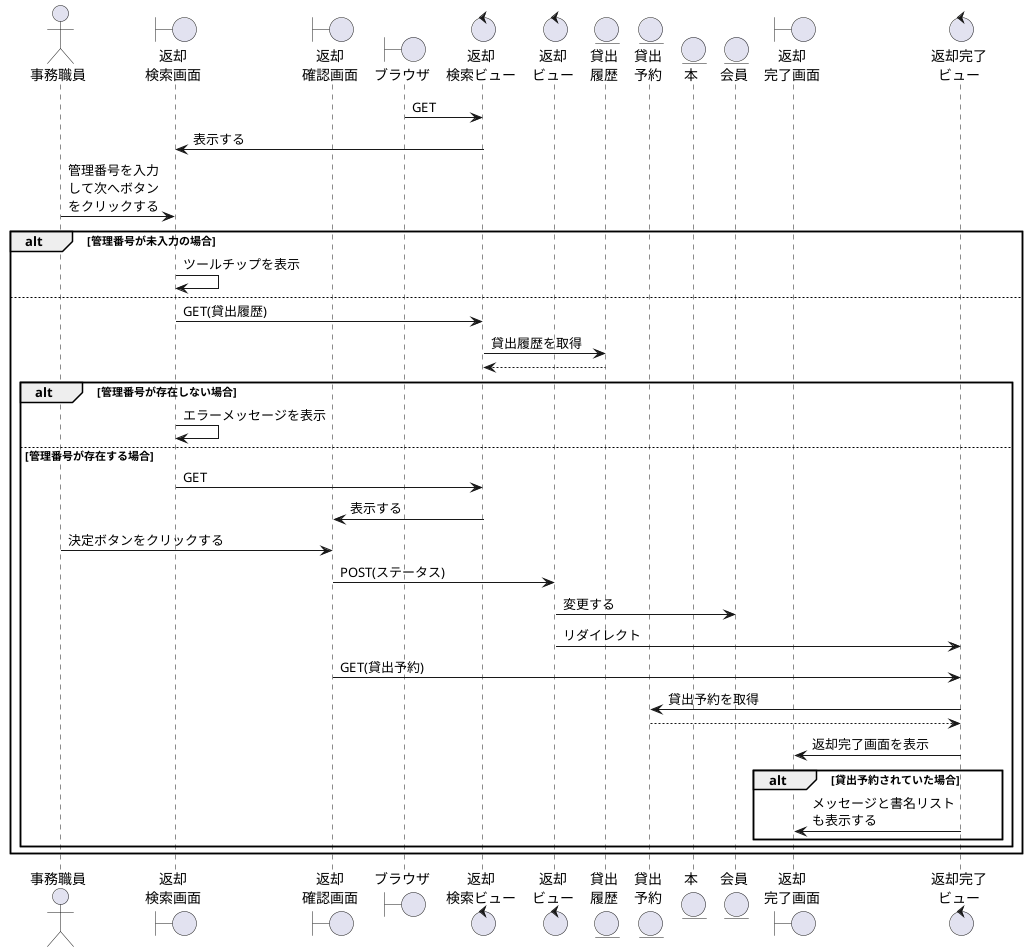 @startuml HK
 
actor "事務職員" as staff
boundary "返却\n検索画面" as HKKs
boundary "返却\n確認画面" as HKChecks
boundary "ブラウザ" as brz
control "返却\n検索ビュー" as HKKv
control "返却\nビュー" as HKv
entity "貸出\n履歴" as KDR
entity "貸出\n予約" as KDY
entity "本" as book
entity "会員" as member
boundary "返却\n完了画面" as HKOKs
control "返却完了\nビュー" as HKOKv
 
brz -> HKKv:GET
HKKs <- HKKv:表示する
staff -> HKKs: 管理番号を入力\nして次へボタン\nをクリックする
alt 管理番号が未入力の場合
    HKKs -> HKKs: ツールチップを表示
else
    HKKs -> HKKv: GET(貸出履歴)
    HKKv -> KDR: 貸出履歴を取得
    HKKv <-- KDR
    alt 管理番号が存在しない場合
        HKKs -> HKKs: エラーメッセージを表示
    else 管理番号が存在する場合
        HKKs -> HKKv:GET
        HKChecks <- HKKv: 表示する
        staff -> HKChecks: 決定ボタンをクリックする
        HKChecks -> HKv: POST(ステータス)
        HKv -> member: 変更する
        HKv -> HKOKv: リダイレクト
        HKChecks -> HKOKv: GET(貸出予約)
        KDY <- HKOKv: 貸出予約を取得
        KDY --> HKOKv
        HKOKs <- HKOKv: 返却完了画面を表示
        alt 貸出予約されていた場合
            HKOKv -> HKOKs: メッセージと書名リスト\nも表示する
        end
    end
end
 
@enduml